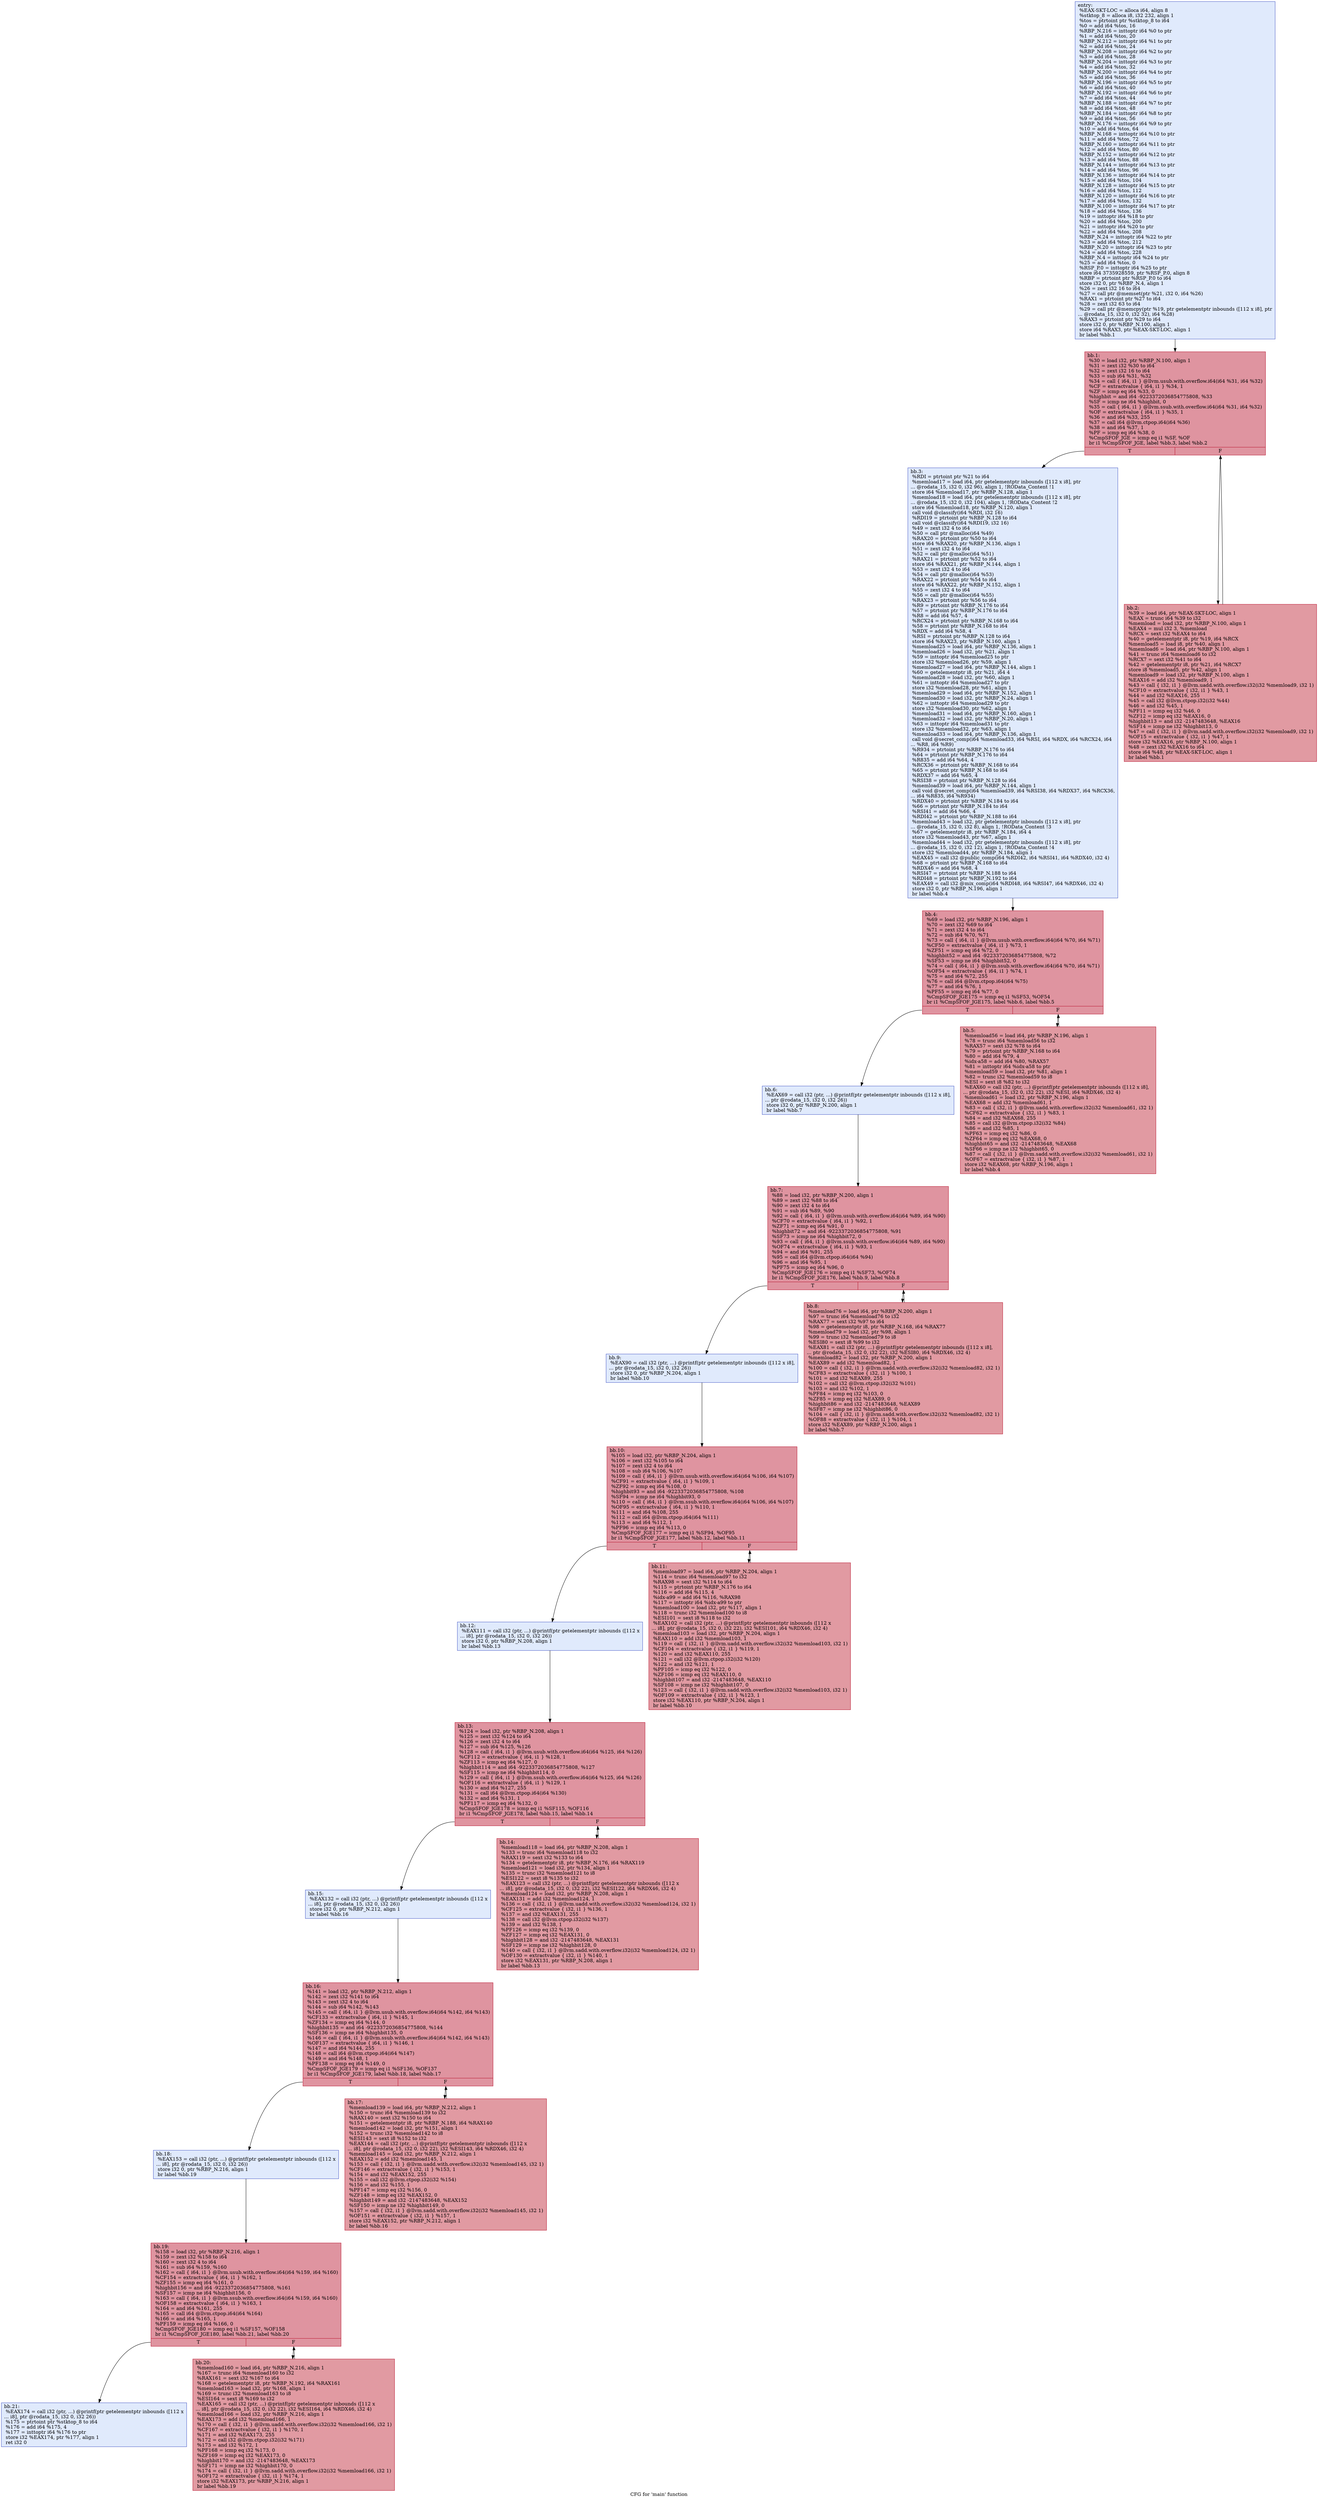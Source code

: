 digraph "CFG for 'main' function" {
	label="CFG for 'main' function";

	Node0x5565e7bb4360 [shape=record,color="#3d50c3ff", style=filled, fillcolor="#b9d0f970",label="{entry:\l  %EAX-SKT-LOC = alloca i64, align 8\l  %stktop_8 = alloca i8, i32 232, align 1\l  %tos = ptrtoint ptr %stktop_8 to i64\l  %0 = add i64 %tos, 16\l  %RBP_N.216 = inttoptr i64 %0 to ptr\l  %1 = add i64 %tos, 20\l  %RBP_N.212 = inttoptr i64 %1 to ptr\l  %2 = add i64 %tos, 24\l  %RBP_N.208 = inttoptr i64 %2 to ptr\l  %3 = add i64 %tos, 28\l  %RBP_N.204 = inttoptr i64 %3 to ptr\l  %4 = add i64 %tos, 32\l  %RBP_N.200 = inttoptr i64 %4 to ptr\l  %5 = add i64 %tos, 36\l  %RBP_N.196 = inttoptr i64 %5 to ptr\l  %6 = add i64 %tos, 40\l  %RBP_N.192 = inttoptr i64 %6 to ptr\l  %7 = add i64 %tos, 44\l  %RBP_N.188 = inttoptr i64 %7 to ptr\l  %8 = add i64 %tos, 48\l  %RBP_N.184 = inttoptr i64 %8 to ptr\l  %9 = add i64 %tos, 56\l  %RBP_N.176 = inttoptr i64 %9 to ptr\l  %10 = add i64 %tos, 64\l  %RBP_N.168 = inttoptr i64 %10 to ptr\l  %11 = add i64 %tos, 72\l  %RBP_N.160 = inttoptr i64 %11 to ptr\l  %12 = add i64 %tos, 80\l  %RBP_N.152 = inttoptr i64 %12 to ptr\l  %13 = add i64 %tos, 88\l  %RBP_N.144 = inttoptr i64 %13 to ptr\l  %14 = add i64 %tos, 96\l  %RBP_N.136 = inttoptr i64 %14 to ptr\l  %15 = add i64 %tos, 104\l  %RBP_N.128 = inttoptr i64 %15 to ptr\l  %16 = add i64 %tos, 112\l  %RBP_N.120 = inttoptr i64 %16 to ptr\l  %17 = add i64 %tos, 132\l  %RBP_N.100 = inttoptr i64 %17 to ptr\l  %18 = add i64 %tos, 136\l  %19 = inttoptr i64 %18 to ptr\l  %20 = add i64 %tos, 200\l  %21 = inttoptr i64 %20 to ptr\l  %22 = add i64 %tos, 208\l  %RBP_N.24 = inttoptr i64 %22 to ptr\l  %23 = add i64 %tos, 212\l  %RBP_N.20 = inttoptr i64 %23 to ptr\l  %24 = add i64 %tos, 228\l  %RBP_N.4 = inttoptr i64 %24 to ptr\l  %25 = add i64 %tos, 0\l  %RSP_P.0 = inttoptr i64 %25 to ptr\l  store i64 3735928559, ptr %RSP_P.0, align 8\l  %RBP = ptrtoint ptr %RSP_P.0 to i64\l  store i32 0, ptr %RBP_N.4, align 1\l  %26 = zext i32 16 to i64\l  %27 = call ptr @memset(ptr %21, i32 0, i64 %26)\l  %RAX1 = ptrtoint ptr %27 to i64\l  %28 = zext i32 63 to i64\l  %29 = call ptr @memcpy(ptr %19, ptr getelementptr inbounds ([112 x i8], ptr\l... @rodata_15, i32 0, i32 32), i64 %28)\l  %RAX3 = ptrtoint ptr %29 to i64\l  store i32 0, ptr %RBP_N.100, align 1\l  store i64 %RAX3, ptr %EAX-SKT-LOC, align 1\l  br label %bb.1\l}"];
	Node0x5565e7bb4360 -> Node0x5565e7b98730;
	Node0x5565e7b98730 [shape=record,color="#b70d28ff", style=filled, fillcolor="#b70d2870",label="{bb.1:                                             \l  %30 = load i32, ptr %RBP_N.100, align 1\l  %31 = zext i32 %30 to i64\l  %32 = zext i32 16 to i64\l  %33 = sub i64 %31, %32\l  %34 = call \{ i64, i1 \} @llvm.usub.with.overflow.i64(i64 %31, i64 %32)\l  %CF = extractvalue \{ i64, i1 \} %34, 1\l  %ZF = icmp eq i64 %33, 0\l  %highbit = and i64 -9223372036854775808, %33\l  %SF = icmp ne i64 %highbit, 0\l  %35 = call \{ i64, i1 \} @llvm.ssub.with.overflow.i64(i64 %31, i64 %32)\l  %OF = extractvalue \{ i64, i1 \} %35, 1\l  %36 = and i64 %33, 255\l  %37 = call i64 @llvm.ctpop.i64(i64 %36)\l  %38 = and i64 %37, 1\l  %PF = icmp eq i64 %38, 0\l  %CmpSFOF_JGE = icmp eq i1 %SF, %OF\l  br i1 %CmpSFOF_JGE, label %bb.3, label %bb.2\l|{<s0>T|<s1>F}}"];
	Node0x5565e7b98730:s0 -> Node0x5565e7bb8150;
	Node0x5565e7b98730:s1 -> Node0x5565e7bb81c0;
	Node0x5565e7bb81c0 [shape=record,color="#b70d28ff", style=filled, fillcolor="#bb1b2c70",label="{bb.2:                                             \l  %39 = load i64, ptr %EAX-SKT-LOC, align 1\l  %EAX = trunc i64 %39 to i32\l  %memload = load i32, ptr %RBP_N.100, align 1\l  %EAX4 = mul i32 3, %memload\l  %RCX = sext i32 %EAX4 to i64\l  %40 = getelementptr i8, ptr %19, i64 %RCX\l  %memload5 = load i8, ptr %40, align 1\l  %memload6 = load i64, ptr %RBP_N.100, align 1\l  %41 = trunc i64 %memload6 to i32\l  %RCX7 = sext i32 %41 to i64\l  %42 = getelementptr i8, ptr %21, i64 %RCX7\l  store i8 %memload5, ptr %42, align 1\l  %memload9 = load i32, ptr %RBP_N.100, align 1\l  %EAX16 = add i32 %memload9, 1\l  %43 = call \{ i32, i1 \} @llvm.uadd.with.overflow.i32(i32 %memload9, i32 1)\l  %CF10 = extractvalue \{ i32, i1 \} %43, 1\l  %44 = and i32 %EAX16, 255\l  %45 = call i32 @llvm.ctpop.i32(i32 %44)\l  %46 = and i32 %45, 1\l  %PF11 = icmp eq i32 %46, 0\l  %ZF12 = icmp eq i32 %EAX16, 0\l  %highbit13 = and i32 -2147483648, %EAX16\l  %SF14 = icmp ne i32 %highbit13, 0\l  %47 = call \{ i32, i1 \} @llvm.sadd.with.overflow.i32(i32 %memload9, i32 1)\l  %OF15 = extractvalue \{ i32, i1 \} %47, 1\l  store i32 %EAX16, ptr %RBP_N.100, align 1\l  %48 = zext i32 %EAX16 to i64\l  store i64 %48, ptr %EAX-SKT-LOC, align 1\l  br label %bb.1\l}"];
	Node0x5565e7bb81c0 -> Node0x5565e7b98730;
	Node0x5565e7bb8150 [shape=record,color="#3d50c3ff", style=filled, fillcolor="#b9d0f970",label="{bb.3:                                             \l  %RDI = ptrtoint ptr %21 to i64\l  %memload17 = load i64, ptr getelementptr inbounds ([112 x i8], ptr\l... @rodata_15, i32 0, i32 96), align 1, !ROData_Content !1\l  store i64 %memload17, ptr %RBP_N.128, align 1\l  %memload18 = load i64, ptr getelementptr inbounds ([112 x i8], ptr\l... @rodata_15, i32 0, i32 104), align 1, !ROData_Content !2\l  store i64 %memload18, ptr %RBP_N.120, align 1\l  call void @classify(i64 %RDI, i32 16)\l  %RDI19 = ptrtoint ptr %RBP_N.128 to i64\l  call void @classify(i64 %RDI19, i32 16)\l  %49 = zext i32 4 to i64\l  %50 = call ptr @malloc(i64 %49)\l  %RAX20 = ptrtoint ptr %50 to i64\l  store i64 %RAX20, ptr %RBP_N.136, align 1\l  %51 = zext i32 4 to i64\l  %52 = call ptr @malloc(i64 %51)\l  %RAX21 = ptrtoint ptr %52 to i64\l  store i64 %RAX21, ptr %RBP_N.144, align 1\l  %53 = zext i32 4 to i64\l  %54 = call ptr @malloc(i64 %53)\l  %RAX22 = ptrtoint ptr %54 to i64\l  store i64 %RAX22, ptr %RBP_N.152, align 1\l  %55 = zext i32 4 to i64\l  %56 = call ptr @malloc(i64 %55)\l  %RAX23 = ptrtoint ptr %56 to i64\l  %R9 = ptrtoint ptr %RBP_N.176 to i64\l  %57 = ptrtoint ptr %RBP_N.176 to i64\l  %R8 = add i64 %57, 4\l  %RCX24 = ptrtoint ptr %RBP_N.168 to i64\l  %58 = ptrtoint ptr %RBP_N.168 to i64\l  %RDX = add i64 %58, 4\l  %RSI = ptrtoint ptr %RBP_N.128 to i64\l  store i64 %RAX23, ptr %RBP_N.160, align 1\l  %memload25 = load i64, ptr %RBP_N.136, align 1\l  %memload26 = load i32, ptr %21, align 1\l  %59 = inttoptr i64 %memload25 to ptr\l  store i32 %memload26, ptr %59, align 1\l  %memload27 = load i64, ptr %RBP_N.144, align 1\l  %60 = getelementptr i8, ptr %21, i64 4\l  %memload28 = load i32, ptr %60, align 1\l  %61 = inttoptr i64 %memload27 to ptr\l  store i32 %memload28, ptr %61, align 1\l  %memload29 = load i64, ptr %RBP_N.152, align 1\l  %memload30 = load i32, ptr %RBP_N.24, align 1\l  %62 = inttoptr i64 %memload29 to ptr\l  store i32 %memload30, ptr %62, align 1\l  %memload31 = load i64, ptr %RBP_N.160, align 1\l  %memload32 = load i32, ptr %RBP_N.20, align 1\l  %63 = inttoptr i64 %memload31 to ptr\l  store i32 %memload32, ptr %63, align 1\l  %memload33 = load i64, ptr %RBP_N.136, align 1\l  call void @secret_comp(i64 %memload33, i64 %RSI, i64 %RDX, i64 %RCX24, i64\l... %R8, i64 %R9)\l  %R934 = ptrtoint ptr %RBP_N.176 to i64\l  %64 = ptrtoint ptr %RBP_N.176 to i64\l  %R835 = add i64 %64, 4\l  %RCX36 = ptrtoint ptr %RBP_N.168 to i64\l  %65 = ptrtoint ptr %RBP_N.168 to i64\l  %RDX37 = add i64 %65, 4\l  %RSI38 = ptrtoint ptr %RBP_N.128 to i64\l  %memload39 = load i64, ptr %RBP_N.144, align 1\l  call void @secret_comp(i64 %memload39, i64 %RSI38, i64 %RDX37, i64 %RCX36,\l... i64 %R835, i64 %R934)\l  %RDX40 = ptrtoint ptr %RBP_N.184 to i64\l  %66 = ptrtoint ptr %RBP_N.184 to i64\l  %RSI41 = add i64 %66, 4\l  %RDI42 = ptrtoint ptr %RBP_N.188 to i64\l  %memload43 = load i32, ptr getelementptr inbounds ([112 x i8], ptr\l... @rodata_15, i32 0, i32 8), align 1, !ROData_Content !3\l  %67 = getelementptr i8, ptr %RBP_N.184, i64 4\l  store i32 %memload43, ptr %67, align 1\l  %memload44 = load i32, ptr getelementptr inbounds ([112 x i8], ptr\l... @rodata_15, i32 0, i32 12), align 1, !ROData_Content !4\l  store i32 %memload44, ptr %RBP_N.184, align 1\l  %EAX45 = call i32 @public_comp(i64 %RDI42, i64 %RSI41, i64 %RDX40, i32 4)\l  %68 = ptrtoint ptr %RBP_N.168 to i64\l  %RDX46 = add i64 %68, 4\l  %RSI47 = ptrtoint ptr %RBP_N.188 to i64\l  %RDI48 = ptrtoint ptr %RBP_N.192 to i64\l  %EAX49 = call i32 @mix_comp(i64 %RDI48, i64 %RSI47, i64 %RDX46, i32 4)\l  store i32 0, ptr %RBP_N.196, align 1\l  br label %bb.4\l}"];
	Node0x5565e7bb8150 -> Node0x5565e7bbf460;
	Node0x5565e7bbf460 [shape=record,color="#b70d28ff", style=filled, fillcolor="#b70d2870",label="{bb.4:                                             \l  %69 = load i32, ptr %RBP_N.196, align 1\l  %70 = zext i32 %69 to i64\l  %71 = zext i32 4 to i64\l  %72 = sub i64 %70, %71\l  %73 = call \{ i64, i1 \} @llvm.usub.with.overflow.i64(i64 %70, i64 %71)\l  %CF50 = extractvalue \{ i64, i1 \} %73, 1\l  %ZF51 = icmp eq i64 %72, 0\l  %highbit52 = and i64 -9223372036854775808, %72\l  %SF53 = icmp ne i64 %highbit52, 0\l  %74 = call \{ i64, i1 \} @llvm.ssub.with.overflow.i64(i64 %70, i64 %71)\l  %OF54 = extractvalue \{ i64, i1 \} %74, 1\l  %75 = and i64 %72, 255\l  %76 = call i64 @llvm.ctpop.i64(i64 %75)\l  %77 = and i64 %76, 1\l  %PF55 = icmp eq i64 %77, 0\l  %CmpSFOF_JGE175 = icmp eq i1 %SF53, %OF54\l  br i1 %CmpSFOF_JGE175, label %bb.6, label %bb.5\l|{<s0>T|<s1>F}}"];
	Node0x5565e7bbf460:s0 -> Node0x5565e7bb9290;
	Node0x5565e7bbf460:s1 -> Node0x5565e7bb9300;
	Node0x5565e7bb9300 [shape=record,color="#b70d28ff", style=filled, fillcolor="#bb1b2c70",label="{bb.5:                                             \l  %memload56 = load i64, ptr %RBP_N.196, align 1\l  %78 = trunc i64 %memload56 to i32\l  %RAX57 = sext i32 %78 to i64\l  %79 = ptrtoint ptr %RBP_N.168 to i64\l  %80 = add i64 %79, 4\l  %idx-a58 = add i64 %80, %RAX57\l  %81 = inttoptr i64 %idx-a58 to ptr\l  %memload59 = load i32, ptr %81, align 1\l  %82 = trunc i32 %memload59 to i8\l  %ESI = sext i8 %82 to i32\l  %EAX60 = call i32 (ptr, ...) @printf(ptr getelementptr inbounds ([112 x i8],\l... ptr @rodata_15, i32 0, i32 22), i32 %ESI, i64 %RDX46, i32 4)\l  %memload61 = load i32, ptr %RBP_N.196, align 1\l  %EAX68 = add i32 %memload61, 1\l  %83 = call \{ i32, i1 \} @llvm.uadd.with.overflow.i32(i32 %memload61, i32 1)\l  %CF62 = extractvalue \{ i32, i1 \} %83, 1\l  %84 = and i32 %EAX68, 255\l  %85 = call i32 @llvm.ctpop.i32(i32 %84)\l  %86 = and i32 %85, 1\l  %PF63 = icmp eq i32 %86, 0\l  %ZF64 = icmp eq i32 %EAX68, 0\l  %highbit65 = and i32 -2147483648, %EAX68\l  %SF66 = icmp ne i32 %highbit65, 0\l  %87 = call \{ i32, i1 \} @llvm.sadd.with.overflow.i32(i32 %memload61, i32 1)\l  %OF67 = extractvalue \{ i32, i1 \} %87, 1\l  store i32 %EAX68, ptr %RBP_N.196, align 1\l  br label %bb.4\l}"];
	Node0x5565e7bb9300 -> Node0x5565e7bbf460;
	Node0x5565e7bb9290 [shape=record,color="#3d50c3ff", style=filled, fillcolor="#b9d0f970",label="{bb.6:                                             \l  %EAX69 = call i32 (ptr, ...) @printf(ptr getelementptr inbounds ([112 x i8],\l... ptr @rodata_15, i32 0, i32 26))\l  store i32 0, ptr %RBP_N.200, align 1\l  br label %bb.7\l}"];
	Node0x5565e7bb9290 -> Node0x5565e7bc1c40;
	Node0x5565e7bc1c40 [shape=record,color="#b70d28ff", style=filled, fillcolor="#b70d2870",label="{bb.7:                                             \l  %88 = load i32, ptr %RBP_N.200, align 1\l  %89 = zext i32 %88 to i64\l  %90 = zext i32 4 to i64\l  %91 = sub i64 %89, %90\l  %92 = call \{ i64, i1 \} @llvm.usub.with.overflow.i64(i64 %89, i64 %90)\l  %CF70 = extractvalue \{ i64, i1 \} %92, 1\l  %ZF71 = icmp eq i64 %91, 0\l  %highbit72 = and i64 -9223372036854775808, %91\l  %SF73 = icmp ne i64 %highbit72, 0\l  %93 = call \{ i64, i1 \} @llvm.ssub.with.overflow.i64(i64 %89, i64 %90)\l  %OF74 = extractvalue \{ i64, i1 \} %93, 1\l  %94 = and i64 %91, 255\l  %95 = call i64 @llvm.ctpop.i64(i64 %94)\l  %96 = and i64 %95, 1\l  %PF75 = icmp eq i64 %96, 0\l  %CmpSFOF_JGE176 = icmp eq i1 %SF73, %OF74\l  br i1 %CmpSFOF_JGE176, label %bb.9, label %bb.8\l|{<s0>T|<s1>F}}"];
	Node0x5565e7bc1c40:s0 -> Node0x5565e7bc2820;
	Node0x5565e7bc1c40:s1 -> Node0x5565e7bc2890;
	Node0x5565e7bc2890 [shape=record,color="#b70d28ff", style=filled, fillcolor="#bb1b2c70",label="{bb.8:                                             \l  %memload76 = load i64, ptr %RBP_N.200, align 1\l  %97 = trunc i64 %memload76 to i32\l  %RAX77 = sext i32 %97 to i64\l  %98 = getelementptr i8, ptr %RBP_N.168, i64 %RAX77\l  %memload79 = load i32, ptr %98, align 1\l  %99 = trunc i32 %memload79 to i8\l  %ESI80 = sext i8 %99 to i32\l  %EAX81 = call i32 (ptr, ...) @printf(ptr getelementptr inbounds ([112 x i8],\l... ptr @rodata_15, i32 0, i32 22), i32 %ESI80, i64 %RDX46, i32 4)\l  %memload82 = load i32, ptr %RBP_N.200, align 1\l  %EAX89 = add i32 %memload82, 1\l  %100 = call \{ i32, i1 \} @llvm.uadd.with.overflow.i32(i32 %memload82, i32 1)\l  %CF83 = extractvalue \{ i32, i1 \} %100, 1\l  %101 = and i32 %EAX89, 255\l  %102 = call i32 @llvm.ctpop.i32(i32 %101)\l  %103 = and i32 %102, 1\l  %PF84 = icmp eq i32 %103, 0\l  %ZF85 = icmp eq i32 %EAX89, 0\l  %highbit86 = and i32 -2147483648, %EAX89\l  %SF87 = icmp ne i32 %highbit86, 0\l  %104 = call \{ i32, i1 \} @llvm.sadd.with.overflow.i32(i32 %memload82, i32 1)\l  %OF88 = extractvalue \{ i32, i1 \} %104, 1\l  store i32 %EAX89, ptr %RBP_N.200, align 1\l  br label %bb.7\l}"];
	Node0x5565e7bc2890 -> Node0x5565e7bc1c40;
	Node0x5565e7bc2820 [shape=record,color="#3d50c3ff", style=filled, fillcolor="#b9d0f970",label="{bb.9:                                             \l  %EAX90 = call i32 (ptr, ...) @printf(ptr getelementptr inbounds ([112 x i8],\l... ptr @rodata_15, i32 0, i32 26))\l  store i32 0, ptr %RBP_N.204, align 1\l  br label %bb.10\l}"];
	Node0x5565e7bc2820 -> Node0x5565e7bc3b80;
	Node0x5565e7bc3b80 [shape=record,color="#b70d28ff", style=filled, fillcolor="#b70d2870",label="{bb.10:                                            \l  %105 = load i32, ptr %RBP_N.204, align 1\l  %106 = zext i32 %105 to i64\l  %107 = zext i32 4 to i64\l  %108 = sub i64 %106, %107\l  %109 = call \{ i64, i1 \} @llvm.usub.with.overflow.i64(i64 %106, i64 %107)\l  %CF91 = extractvalue \{ i64, i1 \} %109, 1\l  %ZF92 = icmp eq i64 %108, 0\l  %highbit93 = and i64 -9223372036854775808, %108\l  %SF94 = icmp ne i64 %highbit93, 0\l  %110 = call \{ i64, i1 \} @llvm.ssub.with.overflow.i64(i64 %106, i64 %107)\l  %OF95 = extractvalue \{ i64, i1 \} %110, 1\l  %111 = and i64 %108, 255\l  %112 = call i64 @llvm.ctpop.i64(i64 %111)\l  %113 = and i64 %112, 1\l  %PF96 = icmp eq i64 %113, 0\l  %CmpSFOF_JGE177 = icmp eq i1 %SF94, %OF95\l  br i1 %CmpSFOF_JGE177, label %bb.12, label %bb.11\l|{<s0>T|<s1>F}}"];
	Node0x5565e7bc3b80:s0 -> Node0x5565e7bc4730;
	Node0x5565e7bc3b80:s1 -> Node0x5565e7bc47a0;
	Node0x5565e7bc47a0 [shape=record,color="#b70d28ff", style=filled, fillcolor="#bb1b2c70",label="{bb.11:                                            \l  %memload97 = load i64, ptr %RBP_N.204, align 1\l  %114 = trunc i64 %memload97 to i32\l  %RAX98 = sext i32 %114 to i64\l  %115 = ptrtoint ptr %RBP_N.176 to i64\l  %116 = add i64 %115, 4\l  %idx-a99 = add i64 %116, %RAX98\l  %117 = inttoptr i64 %idx-a99 to ptr\l  %memload100 = load i32, ptr %117, align 1\l  %118 = trunc i32 %memload100 to i8\l  %ESI101 = sext i8 %118 to i32\l  %EAX102 = call i32 (ptr, ...) @printf(ptr getelementptr inbounds ([112 x\l... i8], ptr @rodata_15, i32 0, i32 22), i32 %ESI101, i64 %RDX46, i32 4)\l  %memload103 = load i32, ptr %RBP_N.204, align 1\l  %EAX110 = add i32 %memload103, 1\l  %119 = call \{ i32, i1 \} @llvm.uadd.with.overflow.i32(i32 %memload103, i32 1)\l  %CF104 = extractvalue \{ i32, i1 \} %119, 1\l  %120 = and i32 %EAX110, 255\l  %121 = call i32 @llvm.ctpop.i32(i32 %120)\l  %122 = and i32 %121, 1\l  %PF105 = icmp eq i32 %122, 0\l  %ZF106 = icmp eq i32 %EAX110, 0\l  %highbit107 = and i32 -2147483648, %EAX110\l  %SF108 = icmp ne i32 %highbit107, 0\l  %123 = call \{ i32, i1 \} @llvm.sadd.with.overflow.i32(i32 %memload103, i32 1)\l  %OF109 = extractvalue \{ i32, i1 \} %123, 1\l  store i32 %EAX110, ptr %RBP_N.204, align 1\l  br label %bb.10\l}"];
	Node0x5565e7bc47a0 -> Node0x5565e7bc3b80;
	Node0x5565e7bc4730 [shape=record,color="#3d50c3ff", style=filled, fillcolor="#b9d0f970",label="{bb.12:                                            \l  %EAX111 = call i32 (ptr, ...) @printf(ptr getelementptr inbounds ([112 x\l... i8], ptr @rodata_15, i32 0, i32 26))\l  store i32 0, ptr %RBP_N.208, align 1\l  br label %bb.13\l}"];
	Node0x5565e7bc4730 -> Node0x5565e7bc5c10;
	Node0x5565e7bc5c10 [shape=record,color="#b70d28ff", style=filled, fillcolor="#b70d2870",label="{bb.13:                                            \l  %124 = load i32, ptr %RBP_N.208, align 1\l  %125 = zext i32 %124 to i64\l  %126 = zext i32 4 to i64\l  %127 = sub i64 %125, %126\l  %128 = call \{ i64, i1 \} @llvm.usub.with.overflow.i64(i64 %125, i64 %126)\l  %CF112 = extractvalue \{ i64, i1 \} %128, 1\l  %ZF113 = icmp eq i64 %127, 0\l  %highbit114 = and i64 -9223372036854775808, %127\l  %SF115 = icmp ne i64 %highbit114, 0\l  %129 = call \{ i64, i1 \} @llvm.ssub.with.overflow.i64(i64 %125, i64 %126)\l  %OF116 = extractvalue \{ i64, i1 \} %129, 1\l  %130 = and i64 %127, 255\l  %131 = call i64 @llvm.ctpop.i64(i64 %130)\l  %132 = and i64 %131, 1\l  %PF117 = icmp eq i64 %132, 0\l  %CmpSFOF_JGE178 = icmp eq i1 %SF115, %OF116\l  br i1 %CmpSFOF_JGE178, label %bb.15, label %bb.14\l|{<s0>T|<s1>F}}"];
	Node0x5565e7bc5c10:s0 -> Node0x5565e7bc6fd0;
	Node0x5565e7bc5c10:s1 -> Node0x5565e7bc7040;
	Node0x5565e7bc7040 [shape=record,color="#b70d28ff", style=filled, fillcolor="#bb1b2c70",label="{bb.14:                                            \l  %memload118 = load i64, ptr %RBP_N.208, align 1\l  %133 = trunc i64 %memload118 to i32\l  %RAX119 = sext i32 %133 to i64\l  %134 = getelementptr i8, ptr %RBP_N.176, i64 %RAX119\l  %memload121 = load i32, ptr %134, align 1\l  %135 = trunc i32 %memload121 to i8\l  %ESI122 = sext i8 %135 to i32\l  %EAX123 = call i32 (ptr, ...) @printf(ptr getelementptr inbounds ([112 x\l... i8], ptr @rodata_15, i32 0, i32 22), i32 %ESI122, i64 %RDX46, i32 4)\l  %memload124 = load i32, ptr %RBP_N.208, align 1\l  %EAX131 = add i32 %memload124, 1\l  %136 = call \{ i32, i1 \} @llvm.uadd.with.overflow.i32(i32 %memload124, i32 1)\l  %CF125 = extractvalue \{ i32, i1 \} %136, 1\l  %137 = and i32 %EAX131, 255\l  %138 = call i32 @llvm.ctpop.i32(i32 %137)\l  %139 = and i32 %138, 1\l  %PF126 = icmp eq i32 %139, 0\l  %ZF127 = icmp eq i32 %EAX131, 0\l  %highbit128 = and i32 -2147483648, %EAX131\l  %SF129 = icmp ne i32 %highbit128, 0\l  %140 = call \{ i32, i1 \} @llvm.sadd.with.overflow.i32(i32 %memload124, i32 1)\l  %OF130 = extractvalue \{ i32, i1 \} %140, 1\l  store i32 %EAX131, ptr %RBP_N.208, align 1\l  br label %bb.13\l}"];
	Node0x5565e7bc7040 -> Node0x5565e7bc5c10;
	Node0x5565e7bc6fd0 [shape=record,color="#3d50c3ff", style=filled, fillcolor="#b9d0f970",label="{bb.15:                                            \l  %EAX132 = call i32 (ptr, ...) @printf(ptr getelementptr inbounds ([112 x\l... i8], ptr @rodata_15, i32 0, i32 26))\l  store i32 0, ptr %RBP_N.212, align 1\l  br label %bb.16\l}"];
	Node0x5565e7bc6fd0 -> Node0x5565e7bc8330;
	Node0x5565e7bc8330 [shape=record,color="#b70d28ff", style=filled, fillcolor="#b70d2870",label="{bb.16:                                            \l  %141 = load i32, ptr %RBP_N.212, align 1\l  %142 = zext i32 %141 to i64\l  %143 = zext i32 4 to i64\l  %144 = sub i64 %142, %143\l  %145 = call \{ i64, i1 \} @llvm.usub.with.overflow.i64(i64 %142, i64 %143)\l  %CF133 = extractvalue \{ i64, i1 \} %145, 1\l  %ZF134 = icmp eq i64 %144, 0\l  %highbit135 = and i64 -9223372036854775808, %144\l  %SF136 = icmp ne i64 %highbit135, 0\l  %146 = call \{ i64, i1 \} @llvm.ssub.with.overflow.i64(i64 %142, i64 %143)\l  %OF137 = extractvalue \{ i64, i1 \} %146, 1\l  %147 = and i64 %144, 255\l  %148 = call i64 @llvm.ctpop.i64(i64 %147)\l  %149 = and i64 %148, 1\l  %PF138 = icmp eq i64 %149, 0\l  %CmpSFOF_JGE179 = icmp eq i1 %SF136, %OF137\l  br i1 %CmpSFOF_JGE179, label %bb.18, label %bb.17\l|{<s0>T|<s1>F}}"];
	Node0x5565e7bc8330:s0 -> Node0x5565e7bc0150;
	Node0x5565e7bc8330:s1 -> Node0x5565e7bc01c0;
	Node0x5565e7bc01c0 [shape=record,color="#b70d28ff", style=filled, fillcolor="#bb1b2c70",label="{bb.17:                                            \l  %memload139 = load i64, ptr %RBP_N.212, align 1\l  %150 = trunc i64 %memload139 to i32\l  %RAX140 = sext i32 %150 to i64\l  %151 = getelementptr i8, ptr %RBP_N.188, i64 %RAX140\l  %memload142 = load i32, ptr %151, align 1\l  %152 = trunc i32 %memload142 to i8\l  %ESI143 = sext i8 %152 to i32\l  %EAX144 = call i32 (ptr, ...) @printf(ptr getelementptr inbounds ([112 x\l... i8], ptr @rodata_15, i32 0, i32 22), i32 %ESI143, i64 %RDX46, i32 4)\l  %memload145 = load i32, ptr %RBP_N.212, align 1\l  %EAX152 = add i32 %memload145, 1\l  %153 = call \{ i32, i1 \} @llvm.uadd.with.overflow.i32(i32 %memload145, i32 1)\l  %CF146 = extractvalue \{ i32, i1 \} %153, 1\l  %154 = and i32 %EAX152, 255\l  %155 = call i32 @llvm.ctpop.i32(i32 %154)\l  %156 = and i32 %155, 1\l  %PF147 = icmp eq i32 %156, 0\l  %ZF148 = icmp eq i32 %EAX152, 0\l  %highbit149 = and i32 -2147483648, %EAX152\l  %SF150 = icmp ne i32 %highbit149, 0\l  %157 = call \{ i32, i1 \} @llvm.sadd.with.overflow.i32(i32 %memload145, i32 1)\l  %OF151 = extractvalue \{ i32, i1 \} %157, 1\l  store i32 %EAX152, ptr %RBP_N.212, align 1\l  br label %bb.16\l}"];
	Node0x5565e7bc01c0 -> Node0x5565e7bc8330;
	Node0x5565e7bc0150 [shape=record,color="#3d50c3ff", style=filled, fillcolor="#b9d0f970",label="{bb.18:                                            \l  %EAX153 = call i32 (ptr, ...) @printf(ptr getelementptr inbounds ([112 x\l... i8], ptr @rodata_15, i32 0, i32 26))\l  store i32 0, ptr %RBP_N.216, align 1\l  br label %bb.19\l}"];
	Node0x5565e7bc0150 -> Node0x5565e7bcae50;
	Node0x5565e7bcae50 [shape=record,color="#b70d28ff", style=filled, fillcolor="#b70d2870",label="{bb.19:                                            \l  %158 = load i32, ptr %RBP_N.216, align 1\l  %159 = zext i32 %158 to i64\l  %160 = zext i32 4 to i64\l  %161 = sub i64 %159, %160\l  %162 = call \{ i64, i1 \} @llvm.usub.with.overflow.i64(i64 %159, i64 %160)\l  %CF154 = extractvalue \{ i64, i1 \} %162, 1\l  %ZF155 = icmp eq i64 %161, 0\l  %highbit156 = and i64 -9223372036854775808, %161\l  %SF157 = icmp ne i64 %highbit156, 0\l  %163 = call \{ i64, i1 \} @llvm.ssub.with.overflow.i64(i64 %159, i64 %160)\l  %OF158 = extractvalue \{ i64, i1 \} %163, 1\l  %164 = and i64 %161, 255\l  %165 = call i64 @llvm.ctpop.i64(i64 %164)\l  %166 = and i64 %165, 1\l  %PF159 = icmp eq i64 %166, 0\l  %CmpSFOF_JGE180 = icmp eq i1 %SF157, %OF158\l  br i1 %CmpSFOF_JGE180, label %bb.21, label %bb.20\l|{<s0>T|<s1>F}}"];
	Node0x5565e7bcae50:s0 -> Node0x5565e7bcba00;
	Node0x5565e7bcae50:s1 -> Node0x5565e7bcba70;
	Node0x5565e7bcba70 [shape=record,color="#b70d28ff", style=filled, fillcolor="#bb1b2c70",label="{bb.20:                                            \l  %memload160 = load i64, ptr %RBP_N.216, align 1\l  %167 = trunc i64 %memload160 to i32\l  %RAX161 = sext i32 %167 to i64\l  %168 = getelementptr i8, ptr %RBP_N.192, i64 %RAX161\l  %memload163 = load i32, ptr %168, align 1\l  %169 = trunc i32 %memload163 to i8\l  %ESI164 = sext i8 %169 to i32\l  %EAX165 = call i32 (ptr, ...) @printf(ptr getelementptr inbounds ([112 x\l... i8], ptr @rodata_15, i32 0, i32 22), i32 %ESI164, i64 %RDX46, i32 4)\l  %memload166 = load i32, ptr %RBP_N.216, align 1\l  %EAX173 = add i32 %memload166, 1\l  %170 = call \{ i32, i1 \} @llvm.uadd.with.overflow.i32(i32 %memload166, i32 1)\l  %CF167 = extractvalue \{ i32, i1 \} %170, 1\l  %171 = and i32 %EAX173, 255\l  %172 = call i32 @llvm.ctpop.i32(i32 %171)\l  %173 = and i32 %172, 1\l  %PF168 = icmp eq i32 %173, 0\l  %ZF169 = icmp eq i32 %EAX173, 0\l  %highbit170 = and i32 -2147483648, %EAX173\l  %SF171 = icmp ne i32 %highbit170, 0\l  %174 = call \{ i32, i1 \} @llvm.sadd.with.overflow.i32(i32 %memload166, i32 1)\l  %OF172 = extractvalue \{ i32, i1 \} %174, 1\l  store i32 %EAX173, ptr %RBP_N.216, align 1\l  br label %bb.19\l}"];
	Node0x5565e7bcba70 -> Node0x5565e7bcae50;
	Node0x5565e7bcba00 [shape=record,color="#3d50c3ff", style=filled, fillcolor="#b9d0f970",label="{bb.21:                                            \l  %EAX174 = call i32 (ptr, ...) @printf(ptr getelementptr inbounds ([112 x\l... i8], ptr @rodata_15, i32 0, i32 26))\l  %175 = ptrtoint ptr %stktop_8 to i64\l  %176 = add i64 %175, 4\l  %177 = inttoptr i64 %176 to ptr\l  store i32 %EAX174, ptr %177, align 1\l  ret i32 0\l}"];
}
